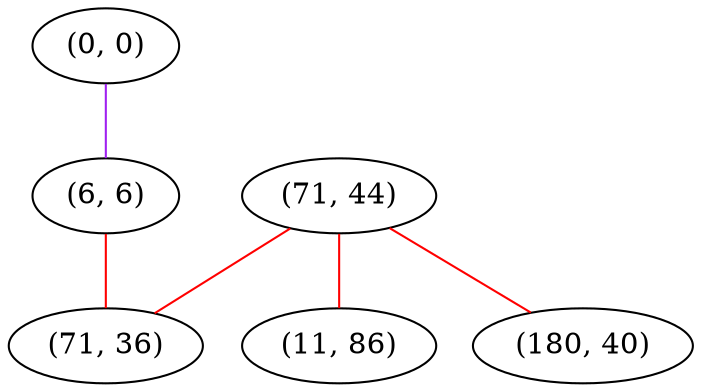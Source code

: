 graph "" {
"(0, 0)";
"(6, 6)";
"(71, 44)";
"(11, 86)";
"(71, 36)";
"(180, 40)";
"(0, 0)" -- "(6, 6)"  [color=purple, key=0, weight=4];
"(6, 6)" -- "(71, 36)"  [color=red, key=0, weight=1];
"(71, 44)" -- "(71, 36)"  [color=red, key=0, weight=1];
"(71, 44)" -- "(11, 86)"  [color=red, key=0, weight=1];
"(71, 44)" -- "(180, 40)"  [color=red, key=0, weight=1];
}
